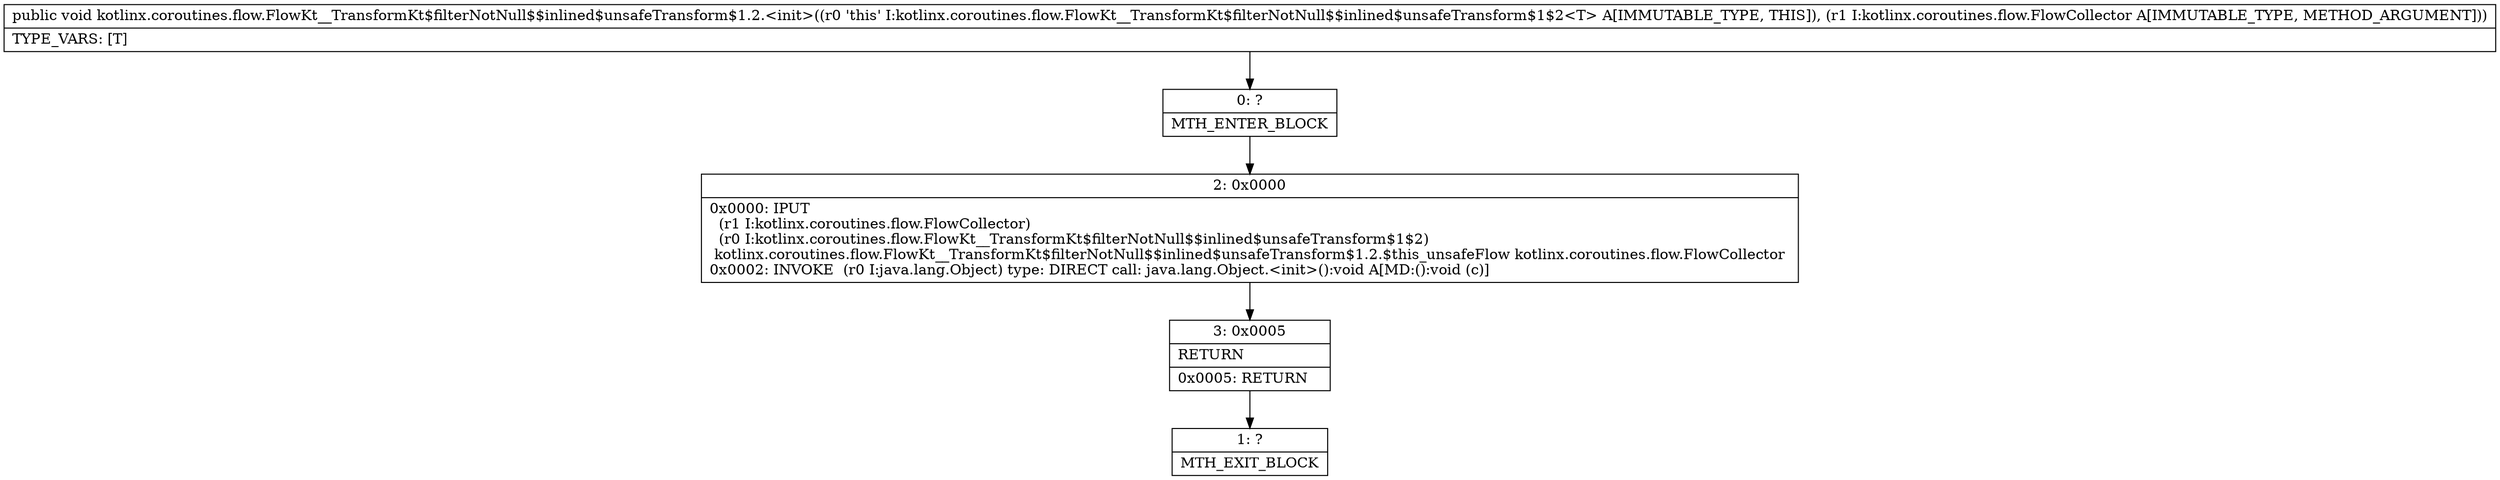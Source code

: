 digraph "CFG forkotlinx.coroutines.flow.FlowKt__TransformKt$filterNotNull$$inlined$unsafeTransform$1.2.\<init\>(Lkotlinx\/coroutines\/flow\/FlowCollector;)V" {
Node_0 [shape=record,label="{0\:\ ?|MTH_ENTER_BLOCK\l}"];
Node_2 [shape=record,label="{2\:\ 0x0000|0x0000: IPUT  \l  (r1 I:kotlinx.coroutines.flow.FlowCollector)\l  (r0 I:kotlinx.coroutines.flow.FlowKt__TransformKt$filterNotNull$$inlined$unsafeTransform$1$2)\l kotlinx.coroutines.flow.FlowKt__TransformKt$filterNotNull$$inlined$unsafeTransform$1.2.$this_unsafeFlow kotlinx.coroutines.flow.FlowCollector \l0x0002: INVOKE  (r0 I:java.lang.Object) type: DIRECT call: java.lang.Object.\<init\>():void A[MD:():void (c)]\l}"];
Node_3 [shape=record,label="{3\:\ 0x0005|RETURN\l|0x0005: RETURN   \l}"];
Node_1 [shape=record,label="{1\:\ ?|MTH_EXIT_BLOCK\l}"];
MethodNode[shape=record,label="{public void kotlinx.coroutines.flow.FlowKt__TransformKt$filterNotNull$$inlined$unsafeTransform$1.2.\<init\>((r0 'this' I:kotlinx.coroutines.flow.FlowKt__TransformKt$filterNotNull$$inlined$unsafeTransform$1$2\<T\> A[IMMUTABLE_TYPE, THIS]), (r1 I:kotlinx.coroutines.flow.FlowCollector A[IMMUTABLE_TYPE, METHOD_ARGUMENT]))  | TYPE_VARS: [T]\l}"];
MethodNode -> Node_0;Node_0 -> Node_2;
Node_2 -> Node_3;
Node_3 -> Node_1;
}

